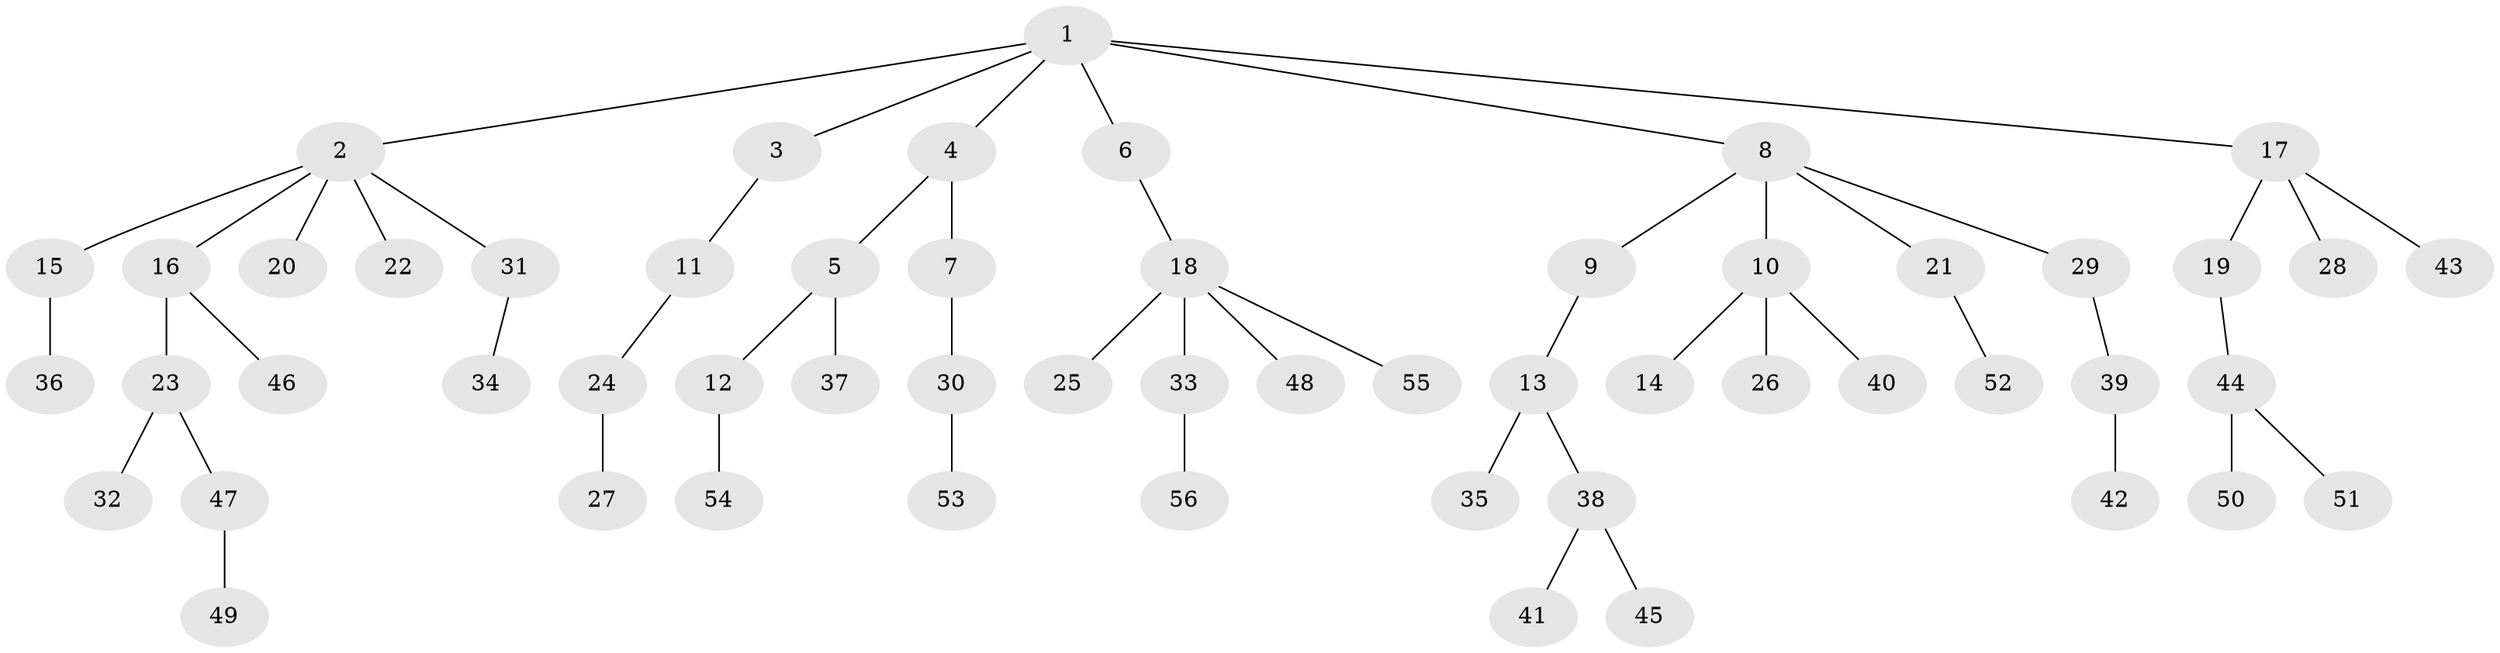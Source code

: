 // coarse degree distribution, {6: 0.058823529411764705, 4: 0.058823529411764705, 1: 0.5882352941176471, 3: 0.11764705882352941, 2: 0.17647058823529413}
// Generated by graph-tools (version 1.1) at 2025/51/03/04/25 22:51:26]
// undirected, 56 vertices, 55 edges
graph export_dot {
  node [color=gray90,style=filled];
  1;
  2;
  3;
  4;
  5;
  6;
  7;
  8;
  9;
  10;
  11;
  12;
  13;
  14;
  15;
  16;
  17;
  18;
  19;
  20;
  21;
  22;
  23;
  24;
  25;
  26;
  27;
  28;
  29;
  30;
  31;
  32;
  33;
  34;
  35;
  36;
  37;
  38;
  39;
  40;
  41;
  42;
  43;
  44;
  45;
  46;
  47;
  48;
  49;
  50;
  51;
  52;
  53;
  54;
  55;
  56;
  1 -- 2;
  1 -- 3;
  1 -- 4;
  1 -- 6;
  1 -- 8;
  1 -- 17;
  2 -- 15;
  2 -- 16;
  2 -- 20;
  2 -- 22;
  2 -- 31;
  3 -- 11;
  4 -- 5;
  4 -- 7;
  5 -- 12;
  5 -- 37;
  6 -- 18;
  7 -- 30;
  8 -- 9;
  8 -- 10;
  8 -- 21;
  8 -- 29;
  9 -- 13;
  10 -- 14;
  10 -- 26;
  10 -- 40;
  11 -- 24;
  12 -- 54;
  13 -- 35;
  13 -- 38;
  15 -- 36;
  16 -- 23;
  16 -- 46;
  17 -- 19;
  17 -- 28;
  17 -- 43;
  18 -- 25;
  18 -- 33;
  18 -- 48;
  18 -- 55;
  19 -- 44;
  21 -- 52;
  23 -- 32;
  23 -- 47;
  24 -- 27;
  29 -- 39;
  30 -- 53;
  31 -- 34;
  33 -- 56;
  38 -- 41;
  38 -- 45;
  39 -- 42;
  44 -- 50;
  44 -- 51;
  47 -- 49;
}
